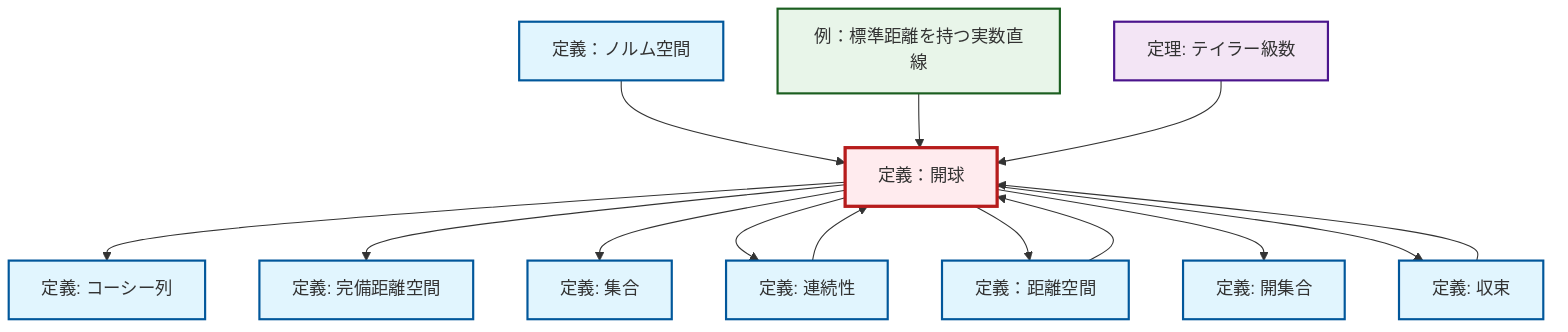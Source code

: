 graph TD
    classDef definition fill:#e1f5fe,stroke:#01579b,stroke-width:2px
    classDef theorem fill:#f3e5f5,stroke:#4a148c,stroke-width:2px
    classDef axiom fill:#fff3e0,stroke:#e65100,stroke-width:2px
    classDef example fill:#e8f5e9,stroke:#1b5e20,stroke-width:2px
    classDef current fill:#ffebee,stroke:#b71c1c,stroke-width:3px
    def-complete-metric-space["定義: 完備距離空間"]:::definition
    def-normed-vector-space["定義：ノルム空間"]:::definition
    ex-real-line-metric["例：標準距離を持つ実数直線"]:::example
    def-convergence["定義: 収束"]:::definition
    def-open-set["定義: 開集合"]:::definition
    def-cauchy-sequence["定義: コーシー列"]:::definition
    thm-taylor-series["定理: テイラー級数"]:::theorem
    def-set["定義: 集合"]:::definition
    def-open-ball["定義：開球"]:::definition
    def-metric-space["定義：距離空間"]:::definition
    def-continuity["定義: 連続性"]:::definition
    def-open-ball --> def-cauchy-sequence
    def-convergence --> def-open-ball
    def-metric-space --> def-open-ball
    def-open-ball --> def-complete-metric-space
    def-open-ball --> def-set
    def-normed-vector-space --> def-open-ball
    def-continuity --> def-open-ball
    ex-real-line-metric --> def-open-ball
    def-open-ball --> def-continuity
    def-open-ball --> def-metric-space
    def-open-ball --> def-open-set
    thm-taylor-series --> def-open-ball
    def-open-ball --> def-convergence
    class def-open-ball current